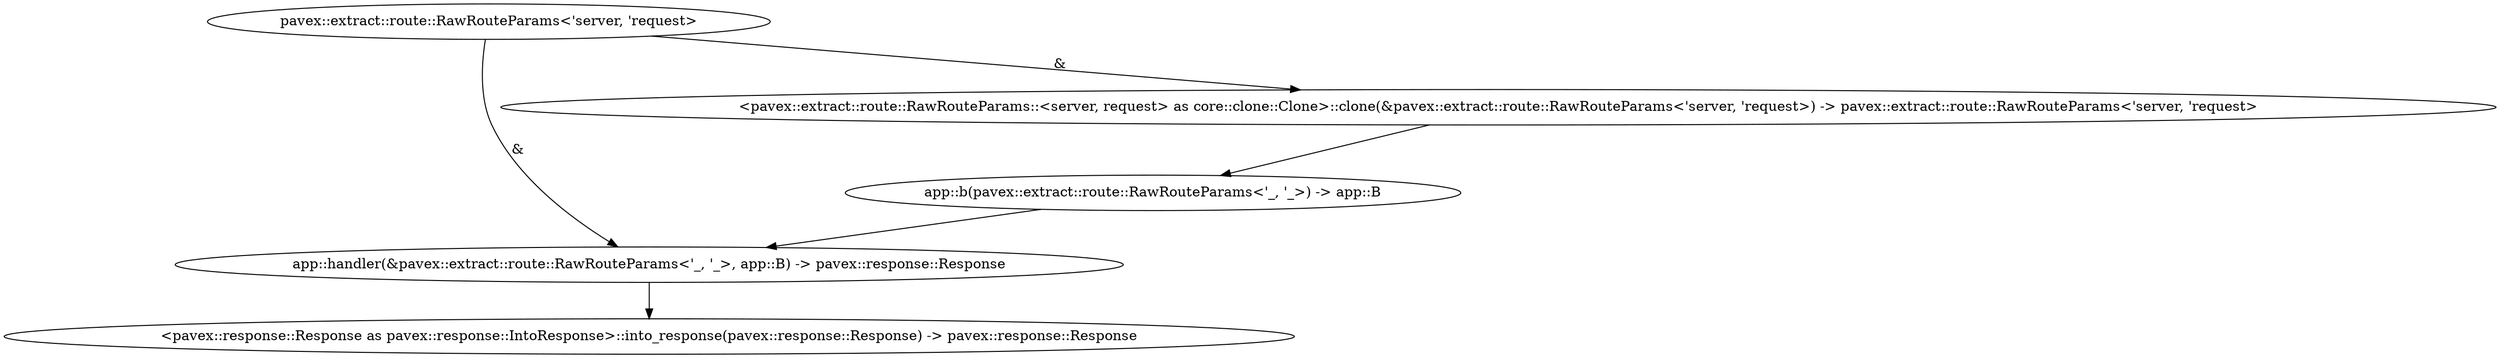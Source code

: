 digraph "GET /home - 0" {
    0 [ label = "app::handler(&pavex::extract::route::RawRouteParams<'_, '_>, app::B) -> pavex::response::Response"]
    1 [ label = "app::b(pavex::extract::route::RawRouteParams<'_, '_>) -> app::B"]
    2 [ label = "pavex::extract::route::RawRouteParams<'server, 'request>"]
    3 [ label = "<pavex::response::Response as pavex::response::IntoResponse>::into_response(pavex::response::Response) -> pavex::response::Response"]
    4 [ label = "<pavex::extract::route::RawRouteParams::<server, request> as core::clone::Clone>::clone(&pavex::extract::route::RawRouteParams<'server, 'request>) -> pavex::extract::route::RawRouteParams<'server, 'request>"]
    1 -> 0 [ ]
    2 -> 0 [ label = "&"]
    0 -> 3 [ ]
    2 -> 4 [ label = "&"]
    4 -> 1 [ ]
}

digraph "* /home - 0" {
    0 [ label = "pavex::router::default_fallback() -> pavex::response::Response<http_body_util::Empty<bytes::Bytes>>"]
    1 [ label = "<pavex::response::Response::<http_body_util::Empty::<bytes::Bytes>> as pavex::response::IntoResponse>::into_response(pavex::response::Response<http_body_util::Empty<bytes::Bytes>>) -> pavex::response::Response"]
    0 -> 1 [ ]
}

digraph app_state {
    0 [ label = "crate::ApplicationState() -> crate::ApplicationState"]
}